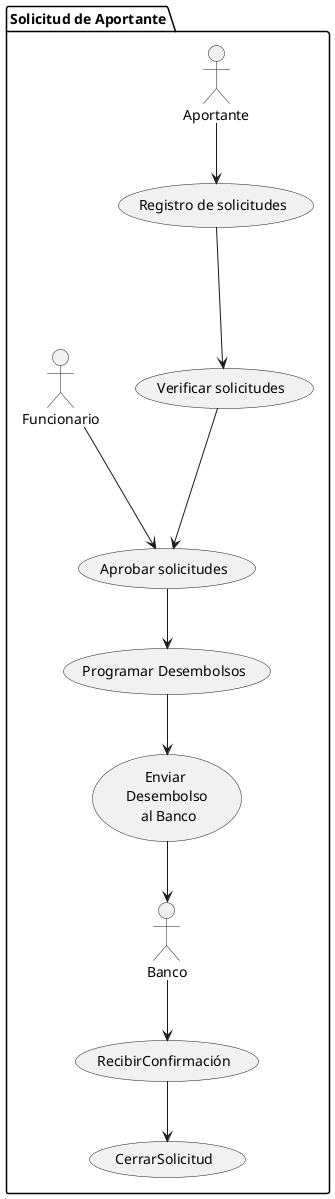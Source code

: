 @startuml
package "Solicitud de Aportante"{
actor Aportante
actor Banco
actor Funcionario

usecase (Registro de solicitudes) as Registro
usecase (Verificar solicitudes) as Verificar
usecase (Aprobar solicitudes) as Aprobar
usecase (Programar Desembolsos) as Programar
usecase (Enviar \n Desembolso \n al Banco) as Enviar
usecase RecibirConfirmación as Recibir
usecase CerrarSolicitud as Cerrar

Aportante --> Registro
Registro ---> Verificar
Funcionario ---> Aprobar
Verificar ---> Aprobar
Aprobar --> Programar
Programar --> Enviar
Enviar --> Banco
Banco --> Recibir
Recibir --> Cerrar
@enduml
